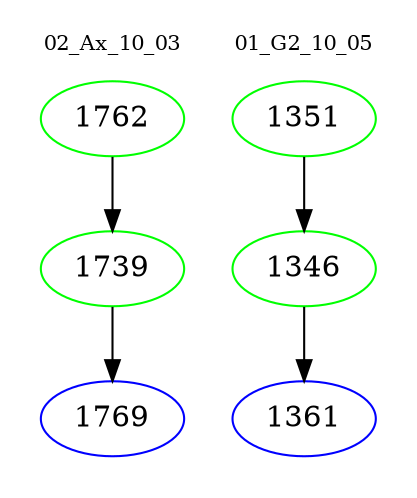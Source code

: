 digraph{
subgraph cluster_0 {
color = white
label = "02_Ax_10_03";
fontsize=10;
T0_1762 [label="1762", color="green"]
T0_1762 -> T0_1739 [color="black"]
T0_1739 [label="1739", color="green"]
T0_1739 -> T0_1769 [color="black"]
T0_1769 [label="1769", color="blue"]
}
subgraph cluster_1 {
color = white
label = "01_G2_10_05";
fontsize=10;
T1_1351 [label="1351", color="green"]
T1_1351 -> T1_1346 [color="black"]
T1_1346 [label="1346", color="green"]
T1_1346 -> T1_1361 [color="black"]
T1_1361 [label="1361", color="blue"]
}
}
